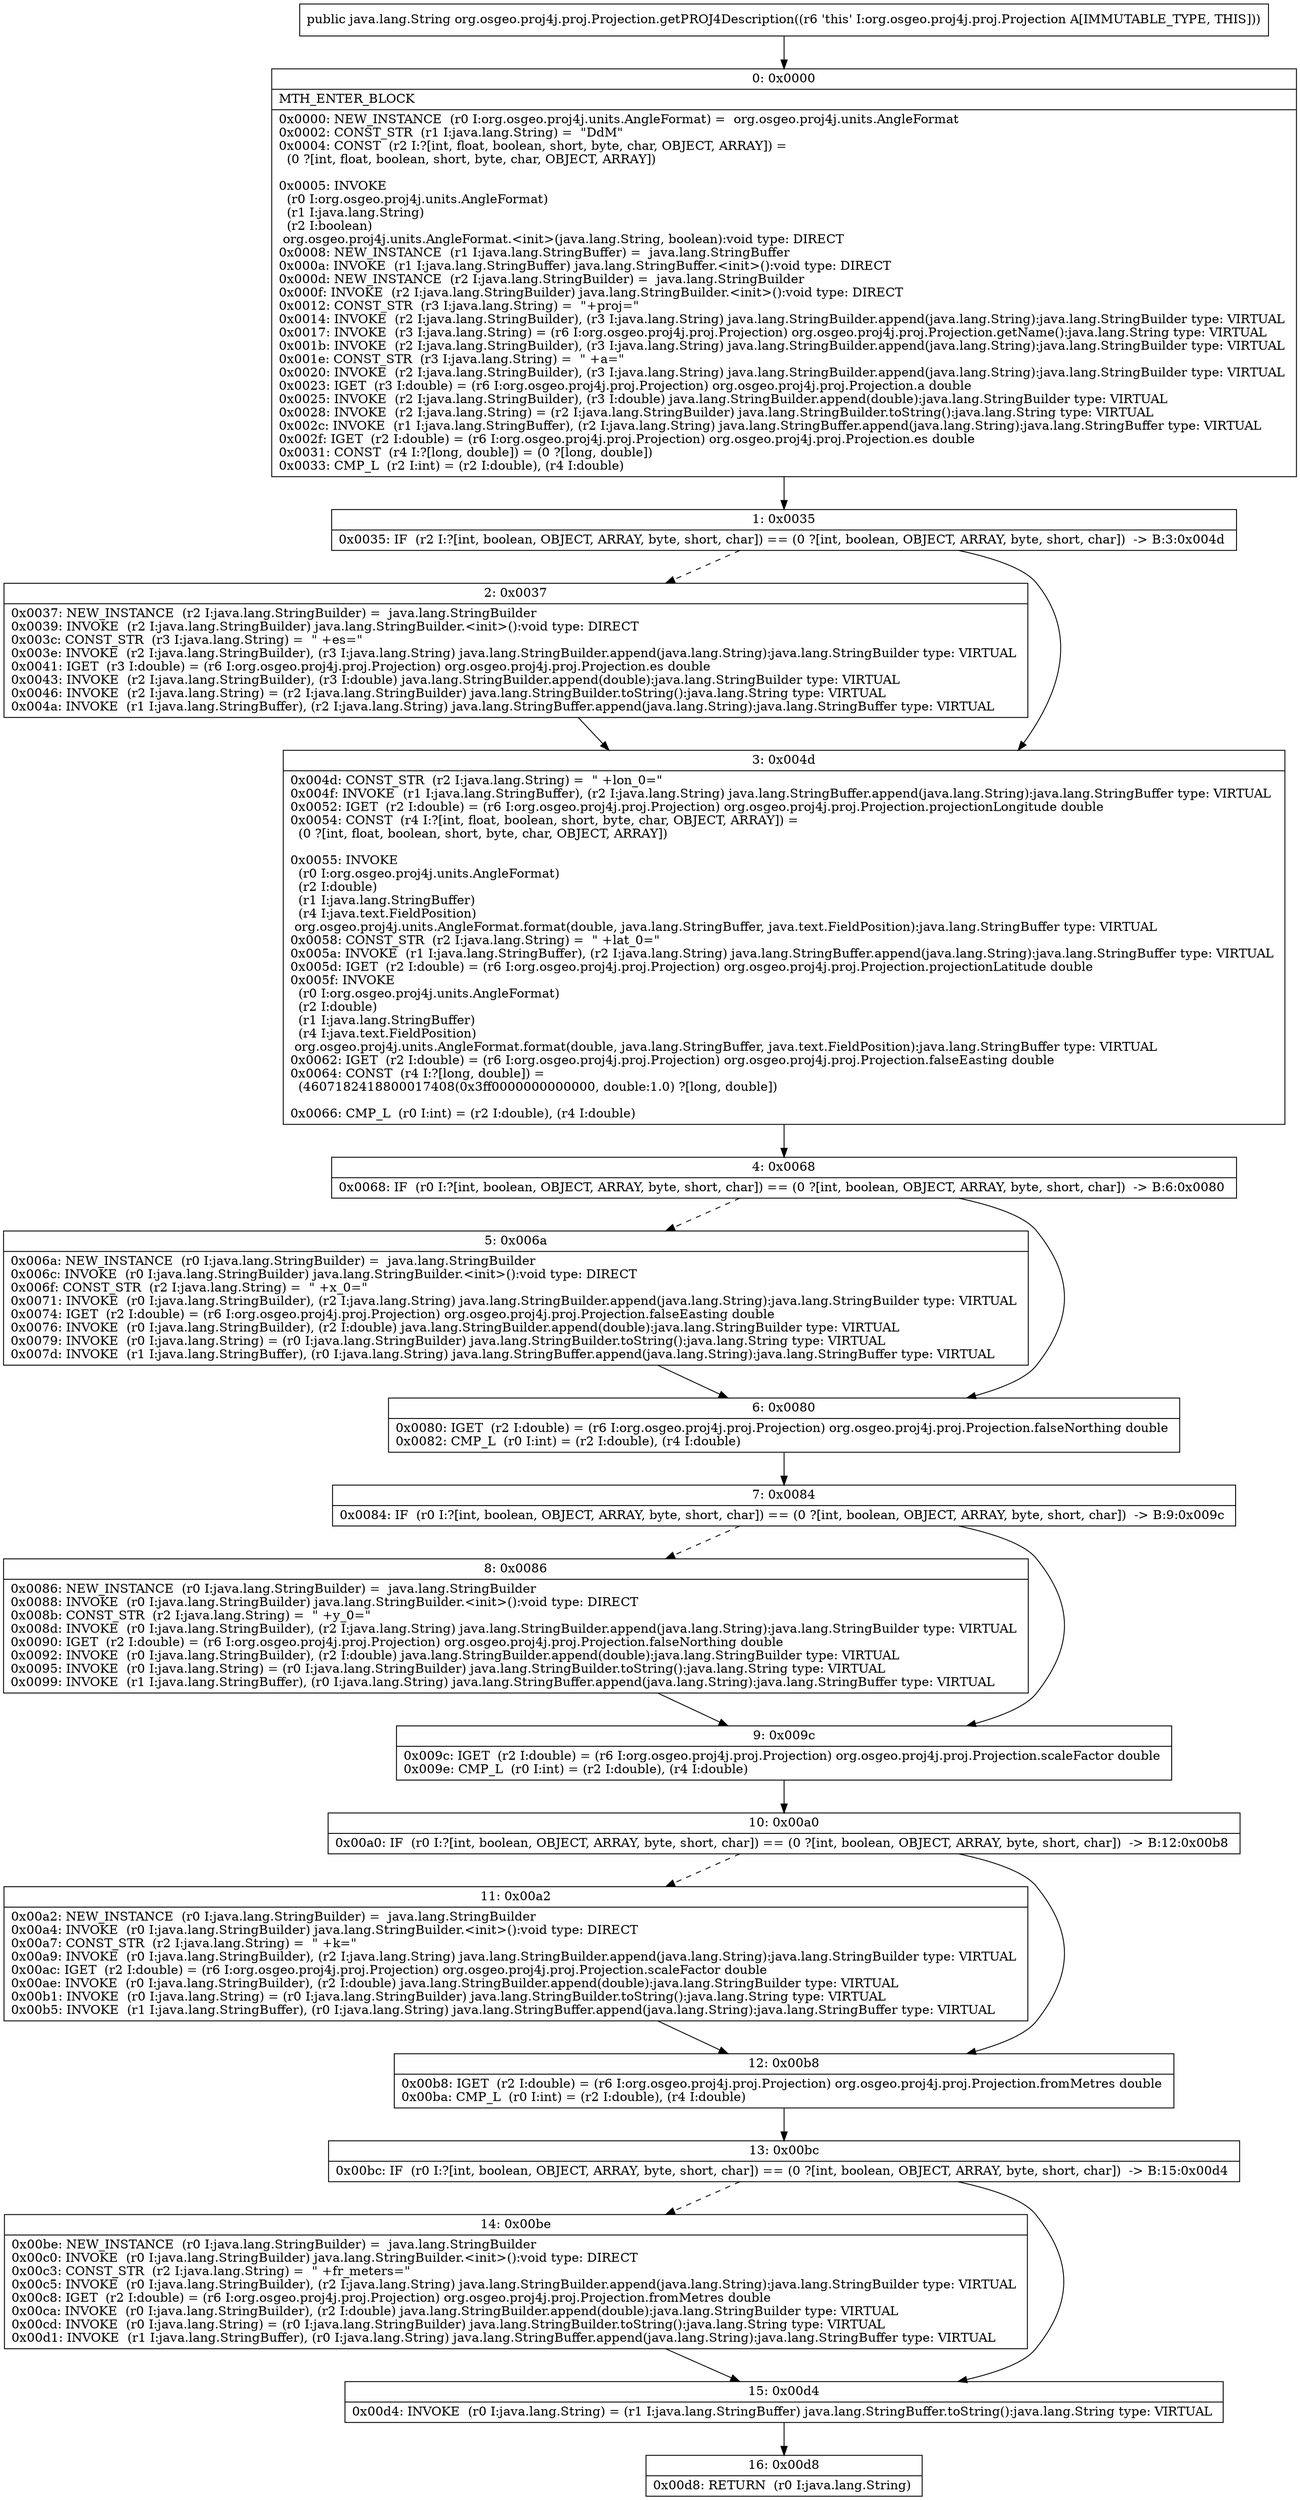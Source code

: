 digraph "CFG fororg.osgeo.proj4j.proj.Projection.getPROJ4Description()Ljava\/lang\/String;" {
Node_0 [shape=record,label="{0\:\ 0x0000|MTH_ENTER_BLOCK\l|0x0000: NEW_INSTANCE  (r0 I:org.osgeo.proj4j.units.AngleFormat) =  org.osgeo.proj4j.units.AngleFormat \l0x0002: CONST_STR  (r1 I:java.lang.String) =  \"DdM\" \l0x0004: CONST  (r2 I:?[int, float, boolean, short, byte, char, OBJECT, ARRAY]) = \l  (0 ?[int, float, boolean, short, byte, char, OBJECT, ARRAY])\l \l0x0005: INVOKE  \l  (r0 I:org.osgeo.proj4j.units.AngleFormat)\l  (r1 I:java.lang.String)\l  (r2 I:boolean)\l org.osgeo.proj4j.units.AngleFormat.\<init\>(java.lang.String, boolean):void type: DIRECT \l0x0008: NEW_INSTANCE  (r1 I:java.lang.StringBuffer) =  java.lang.StringBuffer \l0x000a: INVOKE  (r1 I:java.lang.StringBuffer) java.lang.StringBuffer.\<init\>():void type: DIRECT \l0x000d: NEW_INSTANCE  (r2 I:java.lang.StringBuilder) =  java.lang.StringBuilder \l0x000f: INVOKE  (r2 I:java.lang.StringBuilder) java.lang.StringBuilder.\<init\>():void type: DIRECT \l0x0012: CONST_STR  (r3 I:java.lang.String) =  \"+proj=\" \l0x0014: INVOKE  (r2 I:java.lang.StringBuilder), (r3 I:java.lang.String) java.lang.StringBuilder.append(java.lang.String):java.lang.StringBuilder type: VIRTUAL \l0x0017: INVOKE  (r3 I:java.lang.String) = (r6 I:org.osgeo.proj4j.proj.Projection) org.osgeo.proj4j.proj.Projection.getName():java.lang.String type: VIRTUAL \l0x001b: INVOKE  (r2 I:java.lang.StringBuilder), (r3 I:java.lang.String) java.lang.StringBuilder.append(java.lang.String):java.lang.StringBuilder type: VIRTUAL \l0x001e: CONST_STR  (r3 I:java.lang.String) =  \" +a=\" \l0x0020: INVOKE  (r2 I:java.lang.StringBuilder), (r3 I:java.lang.String) java.lang.StringBuilder.append(java.lang.String):java.lang.StringBuilder type: VIRTUAL \l0x0023: IGET  (r3 I:double) = (r6 I:org.osgeo.proj4j.proj.Projection) org.osgeo.proj4j.proj.Projection.a double \l0x0025: INVOKE  (r2 I:java.lang.StringBuilder), (r3 I:double) java.lang.StringBuilder.append(double):java.lang.StringBuilder type: VIRTUAL \l0x0028: INVOKE  (r2 I:java.lang.String) = (r2 I:java.lang.StringBuilder) java.lang.StringBuilder.toString():java.lang.String type: VIRTUAL \l0x002c: INVOKE  (r1 I:java.lang.StringBuffer), (r2 I:java.lang.String) java.lang.StringBuffer.append(java.lang.String):java.lang.StringBuffer type: VIRTUAL \l0x002f: IGET  (r2 I:double) = (r6 I:org.osgeo.proj4j.proj.Projection) org.osgeo.proj4j.proj.Projection.es double \l0x0031: CONST  (r4 I:?[long, double]) = (0 ?[long, double]) \l0x0033: CMP_L  (r2 I:int) = (r2 I:double), (r4 I:double) \l}"];
Node_1 [shape=record,label="{1\:\ 0x0035|0x0035: IF  (r2 I:?[int, boolean, OBJECT, ARRAY, byte, short, char]) == (0 ?[int, boolean, OBJECT, ARRAY, byte, short, char])  \-\> B:3:0x004d \l}"];
Node_2 [shape=record,label="{2\:\ 0x0037|0x0037: NEW_INSTANCE  (r2 I:java.lang.StringBuilder) =  java.lang.StringBuilder \l0x0039: INVOKE  (r2 I:java.lang.StringBuilder) java.lang.StringBuilder.\<init\>():void type: DIRECT \l0x003c: CONST_STR  (r3 I:java.lang.String) =  \" +es=\" \l0x003e: INVOKE  (r2 I:java.lang.StringBuilder), (r3 I:java.lang.String) java.lang.StringBuilder.append(java.lang.String):java.lang.StringBuilder type: VIRTUAL \l0x0041: IGET  (r3 I:double) = (r6 I:org.osgeo.proj4j.proj.Projection) org.osgeo.proj4j.proj.Projection.es double \l0x0043: INVOKE  (r2 I:java.lang.StringBuilder), (r3 I:double) java.lang.StringBuilder.append(double):java.lang.StringBuilder type: VIRTUAL \l0x0046: INVOKE  (r2 I:java.lang.String) = (r2 I:java.lang.StringBuilder) java.lang.StringBuilder.toString():java.lang.String type: VIRTUAL \l0x004a: INVOKE  (r1 I:java.lang.StringBuffer), (r2 I:java.lang.String) java.lang.StringBuffer.append(java.lang.String):java.lang.StringBuffer type: VIRTUAL \l}"];
Node_3 [shape=record,label="{3\:\ 0x004d|0x004d: CONST_STR  (r2 I:java.lang.String) =  \" +lon_0=\" \l0x004f: INVOKE  (r1 I:java.lang.StringBuffer), (r2 I:java.lang.String) java.lang.StringBuffer.append(java.lang.String):java.lang.StringBuffer type: VIRTUAL \l0x0052: IGET  (r2 I:double) = (r6 I:org.osgeo.proj4j.proj.Projection) org.osgeo.proj4j.proj.Projection.projectionLongitude double \l0x0054: CONST  (r4 I:?[int, float, boolean, short, byte, char, OBJECT, ARRAY]) = \l  (0 ?[int, float, boolean, short, byte, char, OBJECT, ARRAY])\l \l0x0055: INVOKE  \l  (r0 I:org.osgeo.proj4j.units.AngleFormat)\l  (r2 I:double)\l  (r1 I:java.lang.StringBuffer)\l  (r4 I:java.text.FieldPosition)\l org.osgeo.proj4j.units.AngleFormat.format(double, java.lang.StringBuffer, java.text.FieldPosition):java.lang.StringBuffer type: VIRTUAL \l0x0058: CONST_STR  (r2 I:java.lang.String) =  \" +lat_0=\" \l0x005a: INVOKE  (r1 I:java.lang.StringBuffer), (r2 I:java.lang.String) java.lang.StringBuffer.append(java.lang.String):java.lang.StringBuffer type: VIRTUAL \l0x005d: IGET  (r2 I:double) = (r6 I:org.osgeo.proj4j.proj.Projection) org.osgeo.proj4j.proj.Projection.projectionLatitude double \l0x005f: INVOKE  \l  (r0 I:org.osgeo.proj4j.units.AngleFormat)\l  (r2 I:double)\l  (r1 I:java.lang.StringBuffer)\l  (r4 I:java.text.FieldPosition)\l org.osgeo.proj4j.units.AngleFormat.format(double, java.lang.StringBuffer, java.text.FieldPosition):java.lang.StringBuffer type: VIRTUAL \l0x0062: IGET  (r2 I:double) = (r6 I:org.osgeo.proj4j.proj.Projection) org.osgeo.proj4j.proj.Projection.falseEasting double \l0x0064: CONST  (r4 I:?[long, double]) = \l  (4607182418800017408(0x3ff0000000000000, double:1.0) ?[long, double])\l \l0x0066: CMP_L  (r0 I:int) = (r2 I:double), (r4 I:double) \l}"];
Node_4 [shape=record,label="{4\:\ 0x0068|0x0068: IF  (r0 I:?[int, boolean, OBJECT, ARRAY, byte, short, char]) == (0 ?[int, boolean, OBJECT, ARRAY, byte, short, char])  \-\> B:6:0x0080 \l}"];
Node_5 [shape=record,label="{5\:\ 0x006a|0x006a: NEW_INSTANCE  (r0 I:java.lang.StringBuilder) =  java.lang.StringBuilder \l0x006c: INVOKE  (r0 I:java.lang.StringBuilder) java.lang.StringBuilder.\<init\>():void type: DIRECT \l0x006f: CONST_STR  (r2 I:java.lang.String) =  \" +x_0=\" \l0x0071: INVOKE  (r0 I:java.lang.StringBuilder), (r2 I:java.lang.String) java.lang.StringBuilder.append(java.lang.String):java.lang.StringBuilder type: VIRTUAL \l0x0074: IGET  (r2 I:double) = (r6 I:org.osgeo.proj4j.proj.Projection) org.osgeo.proj4j.proj.Projection.falseEasting double \l0x0076: INVOKE  (r0 I:java.lang.StringBuilder), (r2 I:double) java.lang.StringBuilder.append(double):java.lang.StringBuilder type: VIRTUAL \l0x0079: INVOKE  (r0 I:java.lang.String) = (r0 I:java.lang.StringBuilder) java.lang.StringBuilder.toString():java.lang.String type: VIRTUAL \l0x007d: INVOKE  (r1 I:java.lang.StringBuffer), (r0 I:java.lang.String) java.lang.StringBuffer.append(java.lang.String):java.lang.StringBuffer type: VIRTUAL \l}"];
Node_6 [shape=record,label="{6\:\ 0x0080|0x0080: IGET  (r2 I:double) = (r6 I:org.osgeo.proj4j.proj.Projection) org.osgeo.proj4j.proj.Projection.falseNorthing double \l0x0082: CMP_L  (r0 I:int) = (r2 I:double), (r4 I:double) \l}"];
Node_7 [shape=record,label="{7\:\ 0x0084|0x0084: IF  (r0 I:?[int, boolean, OBJECT, ARRAY, byte, short, char]) == (0 ?[int, boolean, OBJECT, ARRAY, byte, short, char])  \-\> B:9:0x009c \l}"];
Node_8 [shape=record,label="{8\:\ 0x0086|0x0086: NEW_INSTANCE  (r0 I:java.lang.StringBuilder) =  java.lang.StringBuilder \l0x0088: INVOKE  (r0 I:java.lang.StringBuilder) java.lang.StringBuilder.\<init\>():void type: DIRECT \l0x008b: CONST_STR  (r2 I:java.lang.String) =  \" +y_0=\" \l0x008d: INVOKE  (r0 I:java.lang.StringBuilder), (r2 I:java.lang.String) java.lang.StringBuilder.append(java.lang.String):java.lang.StringBuilder type: VIRTUAL \l0x0090: IGET  (r2 I:double) = (r6 I:org.osgeo.proj4j.proj.Projection) org.osgeo.proj4j.proj.Projection.falseNorthing double \l0x0092: INVOKE  (r0 I:java.lang.StringBuilder), (r2 I:double) java.lang.StringBuilder.append(double):java.lang.StringBuilder type: VIRTUAL \l0x0095: INVOKE  (r0 I:java.lang.String) = (r0 I:java.lang.StringBuilder) java.lang.StringBuilder.toString():java.lang.String type: VIRTUAL \l0x0099: INVOKE  (r1 I:java.lang.StringBuffer), (r0 I:java.lang.String) java.lang.StringBuffer.append(java.lang.String):java.lang.StringBuffer type: VIRTUAL \l}"];
Node_9 [shape=record,label="{9\:\ 0x009c|0x009c: IGET  (r2 I:double) = (r6 I:org.osgeo.proj4j.proj.Projection) org.osgeo.proj4j.proj.Projection.scaleFactor double \l0x009e: CMP_L  (r0 I:int) = (r2 I:double), (r4 I:double) \l}"];
Node_10 [shape=record,label="{10\:\ 0x00a0|0x00a0: IF  (r0 I:?[int, boolean, OBJECT, ARRAY, byte, short, char]) == (0 ?[int, boolean, OBJECT, ARRAY, byte, short, char])  \-\> B:12:0x00b8 \l}"];
Node_11 [shape=record,label="{11\:\ 0x00a2|0x00a2: NEW_INSTANCE  (r0 I:java.lang.StringBuilder) =  java.lang.StringBuilder \l0x00a4: INVOKE  (r0 I:java.lang.StringBuilder) java.lang.StringBuilder.\<init\>():void type: DIRECT \l0x00a7: CONST_STR  (r2 I:java.lang.String) =  \" +k=\" \l0x00a9: INVOKE  (r0 I:java.lang.StringBuilder), (r2 I:java.lang.String) java.lang.StringBuilder.append(java.lang.String):java.lang.StringBuilder type: VIRTUAL \l0x00ac: IGET  (r2 I:double) = (r6 I:org.osgeo.proj4j.proj.Projection) org.osgeo.proj4j.proj.Projection.scaleFactor double \l0x00ae: INVOKE  (r0 I:java.lang.StringBuilder), (r2 I:double) java.lang.StringBuilder.append(double):java.lang.StringBuilder type: VIRTUAL \l0x00b1: INVOKE  (r0 I:java.lang.String) = (r0 I:java.lang.StringBuilder) java.lang.StringBuilder.toString():java.lang.String type: VIRTUAL \l0x00b5: INVOKE  (r1 I:java.lang.StringBuffer), (r0 I:java.lang.String) java.lang.StringBuffer.append(java.lang.String):java.lang.StringBuffer type: VIRTUAL \l}"];
Node_12 [shape=record,label="{12\:\ 0x00b8|0x00b8: IGET  (r2 I:double) = (r6 I:org.osgeo.proj4j.proj.Projection) org.osgeo.proj4j.proj.Projection.fromMetres double \l0x00ba: CMP_L  (r0 I:int) = (r2 I:double), (r4 I:double) \l}"];
Node_13 [shape=record,label="{13\:\ 0x00bc|0x00bc: IF  (r0 I:?[int, boolean, OBJECT, ARRAY, byte, short, char]) == (0 ?[int, boolean, OBJECT, ARRAY, byte, short, char])  \-\> B:15:0x00d4 \l}"];
Node_14 [shape=record,label="{14\:\ 0x00be|0x00be: NEW_INSTANCE  (r0 I:java.lang.StringBuilder) =  java.lang.StringBuilder \l0x00c0: INVOKE  (r0 I:java.lang.StringBuilder) java.lang.StringBuilder.\<init\>():void type: DIRECT \l0x00c3: CONST_STR  (r2 I:java.lang.String) =  \" +fr_meters=\" \l0x00c5: INVOKE  (r0 I:java.lang.StringBuilder), (r2 I:java.lang.String) java.lang.StringBuilder.append(java.lang.String):java.lang.StringBuilder type: VIRTUAL \l0x00c8: IGET  (r2 I:double) = (r6 I:org.osgeo.proj4j.proj.Projection) org.osgeo.proj4j.proj.Projection.fromMetres double \l0x00ca: INVOKE  (r0 I:java.lang.StringBuilder), (r2 I:double) java.lang.StringBuilder.append(double):java.lang.StringBuilder type: VIRTUAL \l0x00cd: INVOKE  (r0 I:java.lang.String) = (r0 I:java.lang.StringBuilder) java.lang.StringBuilder.toString():java.lang.String type: VIRTUAL \l0x00d1: INVOKE  (r1 I:java.lang.StringBuffer), (r0 I:java.lang.String) java.lang.StringBuffer.append(java.lang.String):java.lang.StringBuffer type: VIRTUAL \l}"];
Node_15 [shape=record,label="{15\:\ 0x00d4|0x00d4: INVOKE  (r0 I:java.lang.String) = (r1 I:java.lang.StringBuffer) java.lang.StringBuffer.toString():java.lang.String type: VIRTUAL \l}"];
Node_16 [shape=record,label="{16\:\ 0x00d8|0x00d8: RETURN  (r0 I:java.lang.String) \l}"];
MethodNode[shape=record,label="{public java.lang.String org.osgeo.proj4j.proj.Projection.getPROJ4Description((r6 'this' I:org.osgeo.proj4j.proj.Projection A[IMMUTABLE_TYPE, THIS])) }"];
MethodNode -> Node_0;
Node_0 -> Node_1;
Node_1 -> Node_2[style=dashed];
Node_1 -> Node_3;
Node_2 -> Node_3;
Node_3 -> Node_4;
Node_4 -> Node_5[style=dashed];
Node_4 -> Node_6;
Node_5 -> Node_6;
Node_6 -> Node_7;
Node_7 -> Node_8[style=dashed];
Node_7 -> Node_9;
Node_8 -> Node_9;
Node_9 -> Node_10;
Node_10 -> Node_11[style=dashed];
Node_10 -> Node_12;
Node_11 -> Node_12;
Node_12 -> Node_13;
Node_13 -> Node_14[style=dashed];
Node_13 -> Node_15;
Node_14 -> Node_15;
Node_15 -> Node_16;
}

